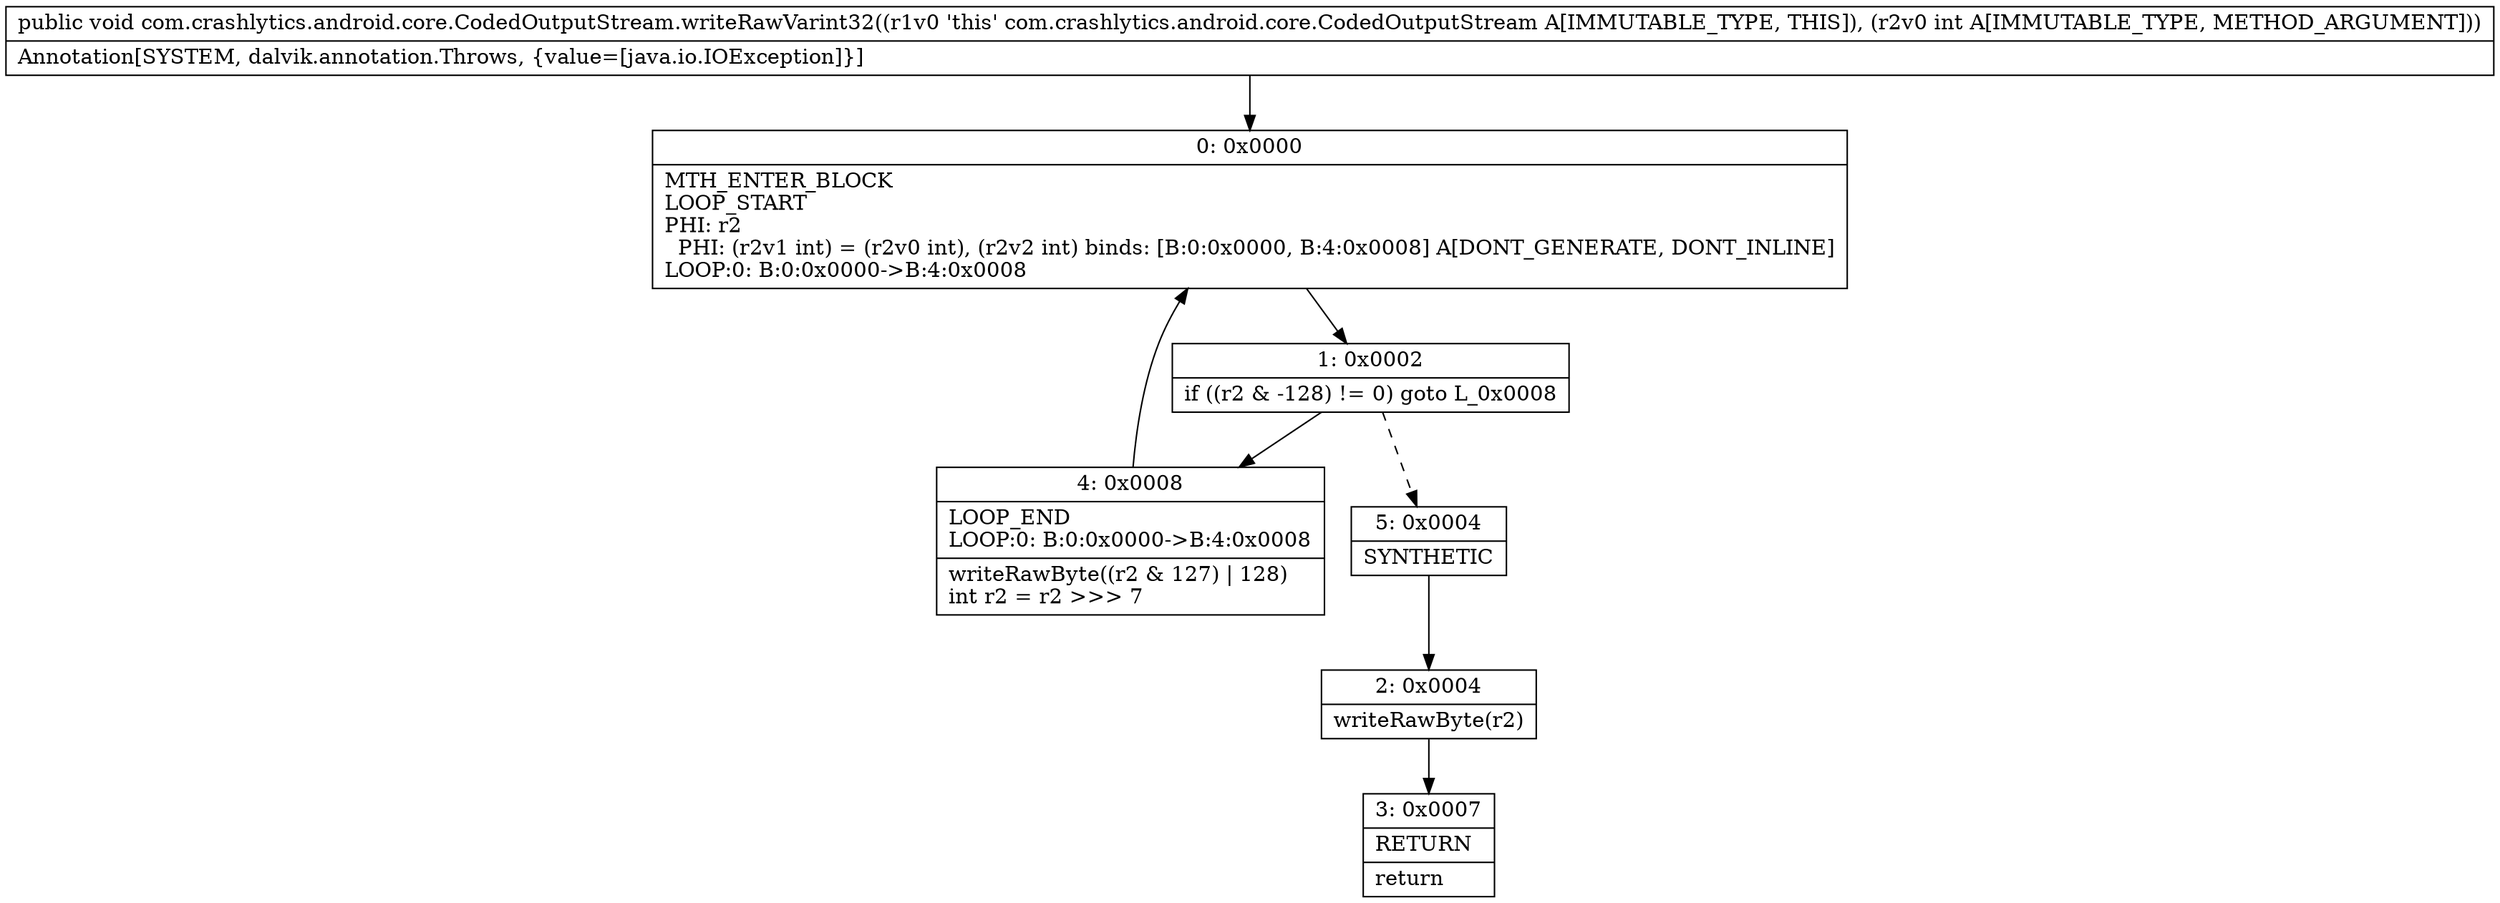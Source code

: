 digraph "CFG forcom.crashlytics.android.core.CodedOutputStream.writeRawVarint32(I)V" {
Node_0 [shape=record,label="{0\:\ 0x0000|MTH_ENTER_BLOCK\lLOOP_START\lPHI: r2 \l  PHI: (r2v1 int) = (r2v0 int), (r2v2 int) binds: [B:0:0x0000, B:4:0x0008] A[DONT_GENERATE, DONT_INLINE]\lLOOP:0: B:0:0x0000\-\>B:4:0x0008\l}"];
Node_1 [shape=record,label="{1\:\ 0x0002|if ((r2 & \-128) != 0) goto L_0x0008\l}"];
Node_2 [shape=record,label="{2\:\ 0x0004|writeRawByte(r2)\l}"];
Node_3 [shape=record,label="{3\:\ 0x0007|RETURN\l|return\l}"];
Node_4 [shape=record,label="{4\:\ 0x0008|LOOP_END\lLOOP:0: B:0:0x0000\-\>B:4:0x0008\l|writeRawByte((r2 & 127) \| 128)\lint r2 = r2 \>\>\> 7\l}"];
Node_5 [shape=record,label="{5\:\ 0x0004|SYNTHETIC\l}"];
MethodNode[shape=record,label="{public void com.crashlytics.android.core.CodedOutputStream.writeRawVarint32((r1v0 'this' com.crashlytics.android.core.CodedOutputStream A[IMMUTABLE_TYPE, THIS]), (r2v0 int A[IMMUTABLE_TYPE, METHOD_ARGUMENT]))  | Annotation[SYSTEM, dalvik.annotation.Throws, \{value=[java.io.IOException]\}]\l}"];
MethodNode -> Node_0;
Node_0 -> Node_1;
Node_1 -> Node_4;
Node_1 -> Node_5[style=dashed];
Node_2 -> Node_3;
Node_4 -> Node_0;
Node_5 -> Node_2;
}

